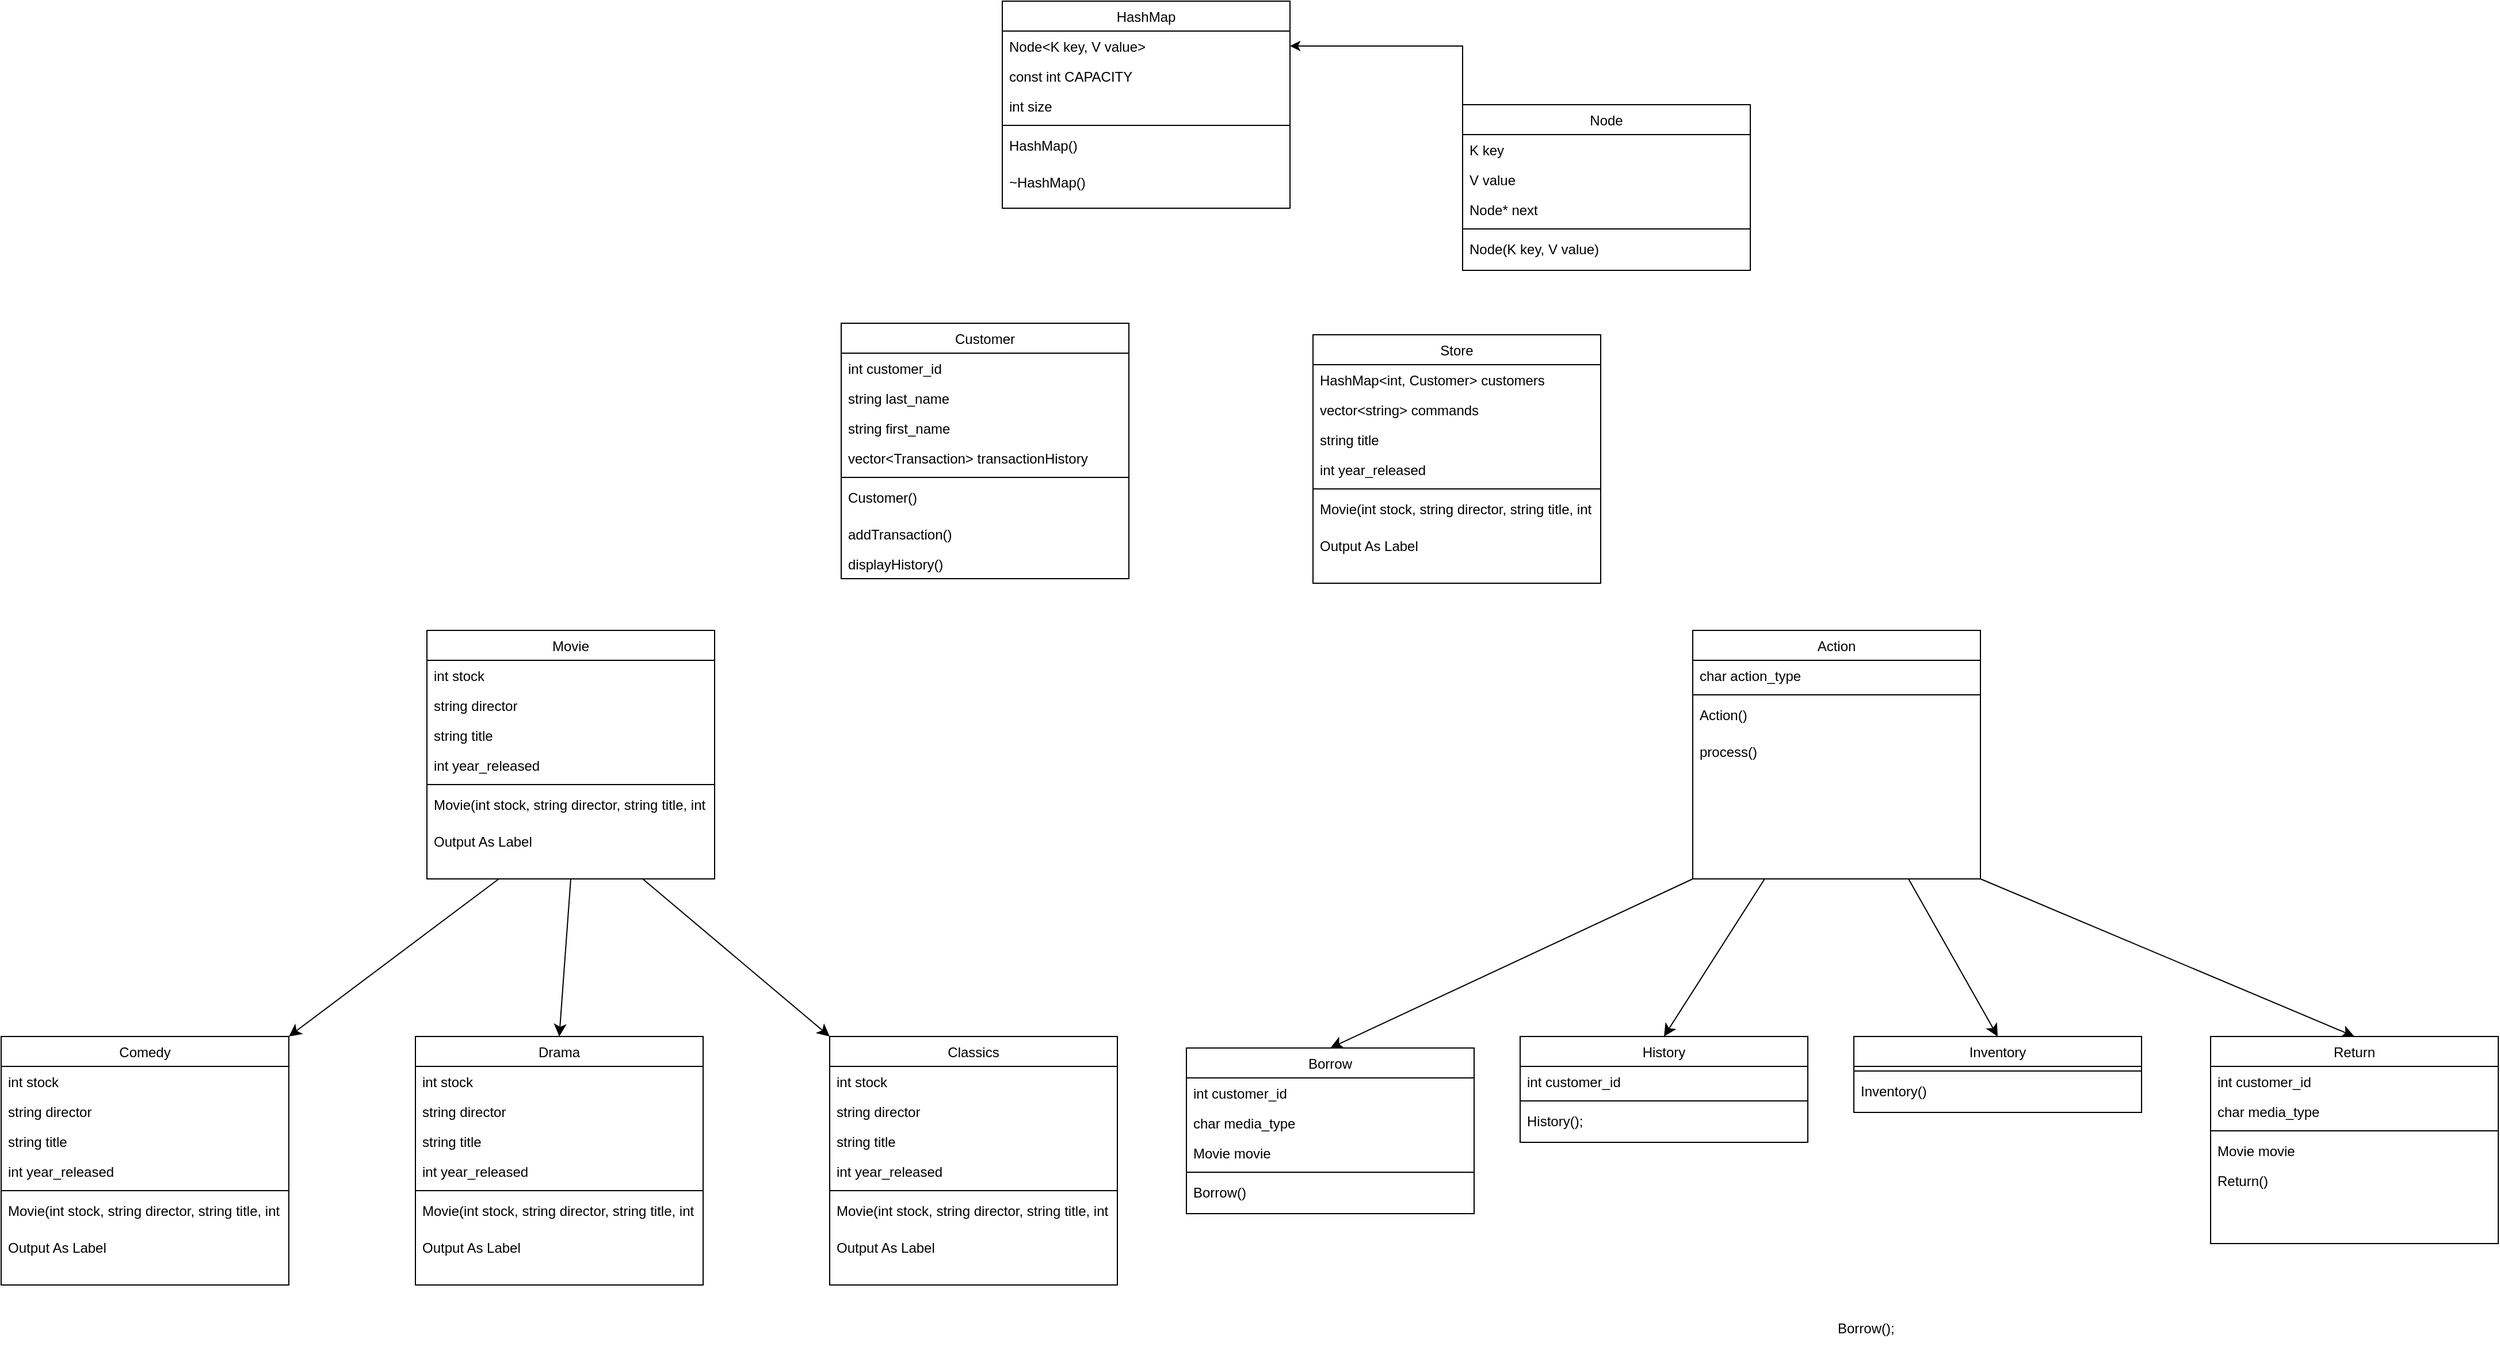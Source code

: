 <mxfile version="26.0.16">
  <diagram id="C5RBs43oDa-KdzZeNtuy" name="Page-1">
    <mxGraphModel dx="2563" dy="2318" grid="1" gridSize="10" guides="1" tooltips="1" connect="1" arrows="1" fold="1" page="1" pageScale="1" pageWidth="827" pageHeight="1169" math="0" shadow="0">
      <root>
        <mxCell id="WIyWlLk6GJQsqaUBKTNV-0" />
        <mxCell id="WIyWlLk6GJQsqaUBKTNV-1" parent="WIyWlLk6GJQsqaUBKTNV-0" />
        <mxCell id="ph5dIiC6Vtvafx36c-TX-44" style="edgeStyle=none;curved=1;rounded=0;orthogonalLoop=1;jettySize=auto;html=1;exitX=0;exitY=1;exitDx=0;exitDy=0;entryX=0.5;entryY=0;entryDx=0;entryDy=0;fontSize=12;startSize=8;endSize=8;" parent="WIyWlLk6GJQsqaUBKTNV-1" source="zkfFHV4jXpPFQw0GAbJ--17" target="ph5dIiC6Vtvafx36c-TX-33" edge="1">
          <mxGeometry relative="1" as="geometry" />
        </mxCell>
        <mxCell id="ph5dIiC6Vtvafx36c-TX-45" style="edgeStyle=none;curved=1;rounded=0;orthogonalLoop=1;jettySize=auto;html=1;exitX=0.25;exitY=1;exitDx=0;exitDy=0;entryX=0.5;entryY=0;entryDx=0;entryDy=0;fontSize=12;startSize=8;endSize=8;" parent="WIyWlLk6GJQsqaUBKTNV-1" source="zkfFHV4jXpPFQw0GAbJ--17" target="ph5dIiC6Vtvafx36c-TX-8" edge="1">
          <mxGeometry relative="1" as="geometry" />
        </mxCell>
        <mxCell id="ph5dIiC6Vtvafx36c-TX-46" style="edgeStyle=none;curved=1;rounded=0;orthogonalLoop=1;jettySize=auto;html=1;exitX=0.75;exitY=1;exitDx=0;exitDy=0;entryX=0.5;entryY=0;entryDx=0;entryDy=0;fontSize=12;startSize=8;endSize=8;" parent="WIyWlLk6GJQsqaUBKTNV-1" source="zkfFHV4jXpPFQw0GAbJ--17" target="ph5dIiC6Vtvafx36c-TX-16" edge="1">
          <mxGeometry relative="1" as="geometry" />
        </mxCell>
        <mxCell id="ph5dIiC6Vtvafx36c-TX-47" style="edgeStyle=none;curved=1;rounded=0;orthogonalLoop=1;jettySize=auto;html=1;exitX=1;exitY=1;exitDx=0;exitDy=0;entryX=0.5;entryY=0;entryDx=0;entryDy=0;fontSize=12;startSize=8;endSize=8;" parent="WIyWlLk6GJQsqaUBKTNV-1" source="zkfFHV4jXpPFQw0GAbJ--17" target="ph5dIiC6Vtvafx36c-TX-24" edge="1">
          <mxGeometry relative="1" as="geometry" />
        </mxCell>
        <mxCell id="zkfFHV4jXpPFQw0GAbJ--17" value="Action" style="swimlane;fontStyle=0;align=center;verticalAlign=top;childLayout=stackLayout;horizontal=1;startSize=26;horizontalStack=0;resizeParent=1;resizeLast=0;collapsible=1;marginBottom=0;rounded=0;shadow=0;strokeWidth=1;" parent="WIyWlLk6GJQsqaUBKTNV-1" vertex="1">
          <mxGeometry x="1500" y="487" width="250" height="216" as="geometry">
            <mxRectangle x="550" y="140" width="160" height="26" as="alternateBounds" />
          </mxGeometry>
        </mxCell>
        <mxCell id="zkfFHV4jXpPFQw0GAbJ--18" value="char action_type" style="text;align=left;verticalAlign=top;spacingLeft=4;spacingRight=4;overflow=hidden;rotatable=0;points=[[0,0.5],[1,0.5]];portConstraint=eastwest;" parent="zkfFHV4jXpPFQw0GAbJ--17" vertex="1">
          <mxGeometry y="26" width="250" height="26" as="geometry" />
        </mxCell>
        <mxCell id="zkfFHV4jXpPFQw0GAbJ--23" value="" style="line;html=1;strokeWidth=1;align=left;verticalAlign=middle;spacingTop=-1;spacingLeft=3;spacingRight=3;rotatable=0;labelPosition=right;points=[];portConstraint=eastwest;" parent="zkfFHV4jXpPFQw0GAbJ--17" vertex="1">
          <mxGeometry y="52" width="250" height="8" as="geometry" />
        </mxCell>
        <mxCell id="zkfFHV4jXpPFQw0GAbJ--24" value="Action()" style="text;align=left;verticalAlign=top;spacingLeft=4;spacingRight=4;overflow=hidden;rotatable=0;points=[[0,0.5],[1,0.5]];portConstraint=eastwest;" parent="zkfFHV4jXpPFQw0GAbJ--17" vertex="1">
          <mxGeometry y="60" width="250" height="32" as="geometry" />
        </mxCell>
        <mxCell id="zkfFHV4jXpPFQw0GAbJ--25" value="process()" style="text;align=left;verticalAlign=top;spacingLeft=4;spacingRight=4;overflow=hidden;rotatable=0;points=[[0,0.5],[1,0.5]];portConstraint=eastwest;" parent="zkfFHV4jXpPFQw0GAbJ--17" vertex="1">
          <mxGeometry y="92" width="250" height="26" as="geometry" />
        </mxCell>
        <mxCell id="roGSfWZPy45dmpPLqd18-1" value="Comedy" style="swimlane;fontStyle=0;align=center;verticalAlign=top;childLayout=stackLayout;horizontal=1;startSize=26;horizontalStack=0;resizeParent=1;resizeLast=0;collapsible=1;marginBottom=0;rounded=0;shadow=0;strokeWidth=1;" parent="WIyWlLk6GJQsqaUBKTNV-1" vertex="1">
          <mxGeometry x="30" y="840" width="250" height="216" as="geometry">
            <mxRectangle x="550" y="140" width="160" height="26" as="alternateBounds" />
          </mxGeometry>
        </mxCell>
        <mxCell id="roGSfWZPy45dmpPLqd18-2" value="int stock" style="text;align=left;verticalAlign=top;spacingLeft=4;spacingRight=4;overflow=hidden;rotatable=0;points=[[0,0.5],[1,0.5]];portConstraint=eastwest;" parent="roGSfWZPy45dmpPLqd18-1" vertex="1">
          <mxGeometry y="26" width="250" height="26" as="geometry" />
        </mxCell>
        <mxCell id="roGSfWZPy45dmpPLqd18-3" value="string director" style="text;align=left;verticalAlign=top;spacingLeft=4;spacingRight=4;overflow=hidden;rotatable=0;points=[[0,0.5],[1,0.5]];portConstraint=eastwest;rounded=0;shadow=0;html=0;" parent="roGSfWZPy45dmpPLqd18-1" vertex="1">
          <mxGeometry y="52" width="250" height="26" as="geometry" />
        </mxCell>
        <mxCell id="roGSfWZPy45dmpPLqd18-4" value="string title" style="text;align=left;verticalAlign=top;spacingLeft=4;spacingRight=4;overflow=hidden;rotatable=0;points=[[0,0.5],[1,0.5]];portConstraint=eastwest;rounded=0;shadow=0;html=0;" parent="roGSfWZPy45dmpPLqd18-1" vertex="1">
          <mxGeometry y="78" width="250" height="26" as="geometry" />
        </mxCell>
        <mxCell id="roGSfWZPy45dmpPLqd18-5" value="int year_released" style="text;align=left;verticalAlign=top;spacingLeft=4;spacingRight=4;overflow=hidden;rotatable=0;points=[[0,0.5],[1,0.5]];portConstraint=eastwest;rounded=0;shadow=0;html=0;" parent="roGSfWZPy45dmpPLqd18-1" vertex="1">
          <mxGeometry y="104" width="250" height="26" as="geometry" />
        </mxCell>
        <mxCell id="roGSfWZPy45dmpPLqd18-6" value="" style="line;html=1;strokeWidth=1;align=left;verticalAlign=middle;spacingTop=-1;spacingLeft=3;spacingRight=3;rotatable=0;labelPosition=right;points=[];portConstraint=eastwest;" parent="roGSfWZPy45dmpPLqd18-1" vertex="1">
          <mxGeometry y="130" width="250" height="8" as="geometry" />
        </mxCell>
        <mxCell id="roGSfWZPy45dmpPLqd18-7" value="Movie(int stock, string director, string title, int yearReleased)" style="text;align=left;verticalAlign=top;spacingLeft=4;spacingRight=4;overflow=hidden;rotatable=0;points=[[0,0.5],[1,0.5]];portConstraint=eastwest;" parent="roGSfWZPy45dmpPLqd18-1" vertex="1">
          <mxGeometry y="138" width="250" height="32" as="geometry" />
        </mxCell>
        <mxCell id="roGSfWZPy45dmpPLqd18-8" value="Output As Label" style="text;align=left;verticalAlign=top;spacingLeft=4;spacingRight=4;overflow=hidden;rotatable=0;points=[[0,0.5],[1,0.5]];portConstraint=eastwest;" parent="roGSfWZPy45dmpPLqd18-1" vertex="1">
          <mxGeometry y="170" width="250" height="26" as="geometry" />
        </mxCell>
        <mxCell id="roGSfWZPy45dmpPLqd18-9" value="Drama" style="swimlane;fontStyle=0;align=center;verticalAlign=top;childLayout=stackLayout;horizontal=1;startSize=26;horizontalStack=0;resizeParent=1;resizeLast=0;collapsible=1;marginBottom=0;rounded=0;shadow=0;strokeWidth=1;" parent="WIyWlLk6GJQsqaUBKTNV-1" vertex="1">
          <mxGeometry x="390" y="840" width="250" height="216" as="geometry">
            <mxRectangle x="550" y="140" width="160" height="26" as="alternateBounds" />
          </mxGeometry>
        </mxCell>
        <mxCell id="roGSfWZPy45dmpPLqd18-10" value="int stock" style="text;align=left;verticalAlign=top;spacingLeft=4;spacingRight=4;overflow=hidden;rotatable=0;points=[[0,0.5],[1,0.5]];portConstraint=eastwest;" parent="roGSfWZPy45dmpPLqd18-9" vertex="1">
          <mxGeometry y="26" width="250" height="26" as="geometry" />
        </mxCell>
        <mxCell id="roGSfWZPy45dmpPLqd18-11" value="string director" style="text;align=left;verticalAlign=top;spacingLeft=4;spacingRight=4;overflow=hidden;rotatable=0;points=[[0,0.5],[1,0.5]];portConstraint=eastwest;rounded=0;shadow=0;html=0;" parent="roGSfWZPy45dmpPLqd18-9" vertex="1">
          <mxGeometry y="52" width="250" height="26" as="geometry" />
        </mxCell>
        <mxCell id="roGSfWZPy45dmpPLqd18-12" value="string title" style="text;align=left;verticalAlign=top;spacingLeft=4;spacingRight=4;overflow=hidden;rotatable=0;points=[[0,0.5],[1,0.5]];portConstraint=eastwest;rounded=0;shadow=0;html=0;" parent="roGSfWZPy45dmpPLqd18-9" vertex="1">
          <mxGeometry y="78" width="250" height="26" as="geometry" />
        </mxCell>
        <mxCell id="roGSfWZPy45dmpPLqd18-13" value="int year_released" style="text;align=left;verticalAlign=top;spacingLeft=4;spacingRight=4;overflow=hidden;rotatable=0;points=[[0,0.5],[1,0.5]];portConstraint=eastwest;rounded=0;shadow=0;html=0;" parent="roGSfWZPy45dmpPLqd18-9" vertex="1">
          <mxGeometry y="104" width="250" height="26" as="geometry" />
        </mxCell>
        <mxCell id="roGSfWZPy45dmpPLqd18-14" value="" style="line;html=1;strokeWidth=1;align=left;verticalAlign=middle;spacingTop=-1;spacingLeft=3;spacingRight=3;rotatable=0;labelPosition=right;points=[];portConstraint=eastwest;" parent="roGSfWZPy45dmpPLqd18-9" vertex="1">
          <mxGeometry y="130" width="250" height="8" as="geometry" />
        </mxCell>
        <mxCell id="roGSfWZPy45dmpPLqd18-15" value="Movie(int stock, string director, string title, int yearReleased)" style="text;align=left;verticalAlign=top;spacingLeft=4;spacingRight=4;overflow=hidden;rotatable=0;points=[[0,0.5],[1,0.5]];portConstraint=eastwest;" parent="roGSfWZPy45dmpPLqd18-9" vertex="1">
          <mxGeometry y="138" width="250" height="32" as="geometry" />
        </mxCell>
        <mxCell id="roGSfWZPy45dmpPLqd18-16" value="Output As Label" style="text;align=left;verticalAlign=top;spacingLeft=4;spacingRight=4;overflow=hidden;rotatable=0;points=[[0,0.5],[1,0.5]];portConstraint=eastwest;" parent="roGSfWZPy45dmpPLqd18-9" vertex="1">
          <mxGeometry y="170" width="250" height="26" as="geometry" />
        </mxCell>
        <mxCell id="roGSfWZPy45dmpPLqd18-17" value="Classics" style="swimlane;fontStyle=0;align=center;verticalAlign=top;childLayout=stackLayout;horizontal=1;startSize=26;horizontalStack=0;resizeParent=1;resizeLast=0;collapsible=1;marginBottom=0;rounded=0;shadow=0;strokeWidth=1;" parent="WIyWlLk6GJQsqaUBKTNV-1" vertex="1">
          <mxGeometry x="750" y="840" width="250" height="216" as="geometry">
            <mxRectangle x="550" y="140" width="160" height="26" as="alternateBounds" />
          </mxGeometry>
        </mxCell>
        <mxCell id="roGSfWZPy45dmpPLqd18-18" value="int stock" style="text;align=left;verticalAlign=top;spacingLeft=4;spacingRight=4;overflow=hidden;rotatable=0;points=[[0,0.5],[1,0.5]];portConstraint=eastwest;" parent="roGSfWZPy45dmpPLqd18-17" vertex="1">
          <mxGeometry y="26" width="250" height="26" as="geometry" />
        </mxCell>
        <mxCell id="roGSfWZPy45dmpPLqd18-19" value="string director" style="text;align=left;verticalAlign=top;spacingLeft=4;spacingRight=4;overflow=hidden;rotatable=0;points=[[0,0.5],[1,0.5]];portConstraint=eastwest;rounded=0;shadow=0;html=0;" parent="roGSfWZPy45dmpPLqd18-17" vertex="1">
          <mxGeometry y="52" width="250" height="26" as="geometry" />
        </mxCell>
        <mxCell id="roGSfWZPy45dmpPLqd18-20" value="string title" style="text;align=left;verticalAlign=top;spacingLeft=4;spacingRight=4;overflow=hidden;rotatable=0;points=[[0,0.5],[1,0.5]];portConstraint=eastwest;rounded=0;shadow=0;html=0;" parent="roGSfWZPy45dmpPLqd18-17" vertex="1">
          <mxGeometry y="78" width="250" height="26" as="geometry" />
        </mxCell>
        <mxCell id="roGSfWZPy45dmpPLqd18-21" value="int year_released" style="text;align=left;verticalAlign=top;spacingLeft=4;spacingRight=4;overflow=hidden;rotatable=0;points=[[0,0.5],[1,0.5]];portConstraint=eastwest;rounded=0;shadow=0;html=0;" parent="roGSfWZPy45dmpPLqd18-17" vertex="1">
          <mxGeometry y="104" width="250" height="26" as="geometry" />
        </mxCell>
        <mxCell id="roGSfWZPy45dmpPLqd18-22" value="" style="line;html=1;strokeWidth=1;align=left;verticalAlign=middle;spacingTop=-1;spacingLeft=3;spacingRight=3;rotatable=0;labelPosition=right;points=[];portConstraint=eastwest;" parent="roGSfWZPy45dmpPLqd18-17" vertex="1">
          <mxGeometry y="130" width="250" height="8" as="geometry" />
        </mxCell>
        <mxCell id="roGSfWZPy45dmpPLqd18-23" value="Movie(int stock, string director, string title, int yearReleased)" style="text;align=left;verticalAlign=top;spacingLeft=4;spacingRight=4;overflow=hidden;rotatable=0;points=[[0,0.5],[1,0.5]];portConstraint=eastwest;" parent="roGSfWZPy45dmpPLqd18-17" vertex="1">
          <mxGeometry y="138" width="250" height="32" as="geometry" />
        </mxCell>
        <mxCell id="roGSfWZPy45dmpPLqd18-24" value="Output As Label" style="text;align=left;verticalAlign=top;spacingLeft=4;spacingRight=4;overflow=hidden;rotatable=0;points=[[0,0.5],[1,0.5]];portConstraint=eastwest;" parent="roGSfWZPy45dmpPLqd18-17" vertex="1">
          <mxGeometry y="170" width="250" height="26" as="geometry" />
        </mxCell>
        <mxCell id="ph5dIiC6Vtvafx36c-TX-0" value="Movie" style="swimlane;fontStyle=0;align=center;verticalAlign=top;childLayout=stackLayout;horizontal=1;startSize=26;horizontalStack=0;resizeParent=1;resizeLast=0;collapsible=1;marginBottom=0;rounded=0;shadow=0;strokeWidth=1;" parent="WIyWlLk6GJQsqaUBKTNV-1" vertex="1">
          <mxGeometry x="400" y="487" width="250" height="216" as="geometry">
            <mxRectangle x="550" y="140" width="160" height="26" as="alternateBounds" />
          </mxGeometry>
        </mxCell>
        <mxCell id="ph5dIiC6Vtvafx36c-TX-1" value="int stock" style="text;align=left;verticalAlign=top;spacingLeft=4;spacingRight=4;overflow=hidden;rotatable=0;points=[[0,0.5],[1,0.5]];portConstraint=eastwest;" parent="ph5dIiC6Vtvafx36c-TX-0" vertex="1">
          <mxGeometry y="26" width="250" height="26" as="geometry" />
        </mxCell>
        <mxCell id="ph5dIiC6Vtvafx36c-TX-2" value="string director" style="text;align=left;verticalAlign=top;spacingLeft=4;spacingRight=4;overflow=hidden;rotatable=0;points=[[0,0.5],[1,0.5]];portConstraint=eastwest;rounded=0;shadow=0;html=0;" parent="ph5dIiC6Vtvafx36c-TX-0" vertex="1">
          <mxGeometry y="52" width="250" height="26" as="geometry" />
        </mxCell>
        <mxCell id="ph5dIiC6Vtvafx36c-TX-3" value="string title" style="text;align=left;verticalAlign=top;spacingLeft=4;spacingRight=4;overflow=hidden;rotatable=0;points=[[0,0.5],[1,0.5]];portConstraint=eastwest;rounded=0;shadow=0;html=0;" parent="ph5dIiC6Vtvafx36c-TX-0" vertex="1">
          <mxGeometry y="78" width="250" height="26" as="geometry" />
        </mxCell>
        <mxCell id="ph5dIiC6Vtvafx36c-TX-4" value="int year_released" style="text;align=left;verticalAlign=top;spacingLeft=4;spacingRight=4;overflow=hidden;rotatable=0;points=[[0,0.5],[1,0.5]];portConstraint=eastwest;rounded=0;shadow=0;html=0;" parent="ph5dIiC6Vtvafx36c-TX-0" vertex="1">
          <mxGeometry y="104" width="250" height="26" as="geometry" />
        </mxCell>
        <mxCell id="ph5dIiC6Vtvafx36c-TX-5" value="" style="line;html=1;strokeWidth=1;align=left;verticalAlign=middle;spacingTop=-1;spacingLeft=3;spacingRight=3;rotatable=0;labelPosition=right;points=[];portConstraint=eastwest;" parent="ph5dIiC6Vtvafx36c-TX-0" vertex="1">
          <mxGeometry y="130" width="250" height="8" as="geometry" />
        </mxCell>
        <mxCell id="ph5dIiC6Vtvafx36c-TX-6" value="Movie(int stock, string director, string title, int yearReleased)" style="text;align=left;verticalAlign=top;spacingLeft=4;spacingRight=4;overflow=hidden;rotatable=0;points=[[0,0.5],[1,0.5]];portConstraint=eastwest;" parent="ph5dIiC6Vtvafx36c-TX-0" vertex="1">
          <mxGeometry y="138" width="250" height="32" as="geometry" />
        </mxCell>
        <mxCell id="ph5dIiC6Vtvafx36c-TX-7" value="Output As Label" style="text;align=left;verticalAlign=top;spacingLeft=4;spacingRight=4;overflow=hidden;rotatable=0;points=[[0,0.5],[1,0.5]];portConstraint=eastwest;" parent="ph5dIiC6Vtvafx36c-TX-0" vertex="1">
          <mxGeometry y="170" width="250" height="26" as="geometry" />
        </mxCell>
        <mxCell id="ph5dIiC6Vtvafx36c-TX-8" value="History" style="swimlane;fontStyle=0;align=center;verticalAlign=top;childLayout=stackLayout;horizontal=1;startSize=26;horizontalStack=0;resizeParent=1;resizeLast=0;collapsible=1;marginBottom=0;rounded=0;shadow=0;strokeWidth=1;" parent="WIyWlLk6GJQsqaUBKTNV-1" vertex="1">
          <mxGeometry x="1350" y="840" width="250" height="92" as="geometry">
            <mxRectangle x="550" y="140" width="160" height="26" as="alternateBounds" />
          </mxGeometry>
        </mxCell>
        <mxCell id="ph5dIiC6Vtvafx36c-TX-9" value="int customer_id" style="text;align=left;verticalAlign=top;spacingLeft=4;spacingRight=4;overflow=hidden;rotatable=0;points=[[0,0.5],[1,0.5]];portConstraint=eastwest;" parent="ph5dIiC6Vtvafx36c-TX-8" vertex="1">
          <mxGeometry y="26" width="250" height="26" as="geometry" />
        </mxCell>
        <mxCell id="ph5dIiC6Vtvafx36c-TX-13" value="" style="line;html=1;strokeWidth=1;align=left;verticalAlign=middle;spacingTop=-1;spacingLeft=3;spacingRight=3;rotatable=0;labelPosition=right;points=[];portConstraint=eastwest;" parent="ph5dIiC6Vtvafx36c-TX-8" vertex="1">
          <mxGeometry y="52" width="250" height="8" as="geometry" />
        </mxCell>
        <mxCell id="ph5dIiC6Vtvafx36c-TX-39" value="History();" style="text;align=left;verticalAlign=top;spacingLeft=4;spacingRight=4;overflow=hidden;rotatable=0;points=[[0,0.5],[1,0.5]];portConstraint=eastwest;" parent="ph5dIiC6Vtvafx36c-TX-8" vertex="1">
          <mxGeometry y="60" width="250" height="32" as="geometry" />
        </mxCell>
        <mxCell id="ph5dIiC6Vtvafx36c-TX-16" value="Inventory" style="swimlane;fontStyle=0;align=center;verticalAlign=top;childLayout=stackLayout;horizontal=1;startSize=26;horizontalStack=0;resizeParent=1;resizeLast=0;collapsible=1;marginBottom=0;rounded=0;shadow=0;strokeWidth=1;" parent="WIyWlLk6GJQsqaUBKTNV-1" vertex="1">
          <mxGeometry x="1640" y="840" width="250" height="66" as="geometry">
            <mxRectangle x="550" y="140" width="160" height="26" as="alternateBounds" />
          </mxGeometry>
        </mxCell>
        <mxCell id="ph5dIiC6Vtvafx36c-TX-21" value="" style="line;html=1;strokeWidth=1;align=left;verticalAlign=middle;spacingTop=-1;spacingLeft=3;spacingRight=3;rotatable=0;labelPosition=right;points=[];portConstraint=eastwest;" parent="ph5dIiC6Vtvafx36c-TX-16" vertex="1">
          <mxGeometry y="26" width="250" height="8" as="geometry" />
        </mxCell>
        <mxCell id="ph5dIiC6Vtvafx36c-TX-22" value="Inventory()" style="text;align=left;verticalAlign=top;spacingLeft=4;spacingRight=4;overflow=hidden;rotatable=0;points=[[0,0.5],[1,0.5]];portConstraint=eastwest;" parent="ph5dIiC6Vtvafx36c-TX-16" vertex="1">
          <mxGeometry y="34" width="250" height="32" as="geometry" />
        </mxCell>
        <mxCell id="ph5dIiC6Vtvafx36c-TX-24" value="Return" style="swimlane;fontStyle=0;align=center;verticalAlign=top;childLayout=stackLayout;horizontal=1;startSize=26;horizontalStack=0;resizeParent=1;resizeLast=0;collapsible=1;marginBottom=0;rounded=0;shadow=0;strokeWidth=1;" parent="WIyWlLk6GJQsqaUBKTNV-1" vertex="1">
          <mxGeometry x="1950" y="840" width="250" height="180" as="geometry">
            <mxRectangle x="550" y="140" width="160" height="26" as="alternateBounds" />
          </mxGeometry>
        </mxCell>
        <mxCell id="MofD5g8mNNV5g_bmrxOH-35" value="int customer_id" style="text;align=left;verticalAlign=top;spacingLeft=4;spacingRight=4;overflow=hidden;rotatable=0;points=[[0,0.5],[1,0.5]];portConstraint=eastwest;" vertex="1" parent="ph5dIiC6Vtvafx36c-TX-24">
          <mxGeometry y="26" width="250" height="26" as="geometry" />
        </mxCell>
        <mxCell id="MofD5g8mNNV5g_bmrxOH-36" value="char media_type" style="text;align=left;verticalAlign=top;spacingLeft=4;spacingRight=4;overflow=hidden;rotatable=0;points=[[0,0.5],[1,0.5]];portConstraint=eastwest;rounded=0;shadow=0;html=0;" vertex="1" parent="ph5dIiC6Vtvafx36c-TX-24">
          <mxGeometry y="52" width="250" height="26" as="geometry" />
        </mxCell>
        <mxCell id="ph5dIiC6Vtvafx36c-TX-29" value="" style="line;html=1;strokeWidth=1;align=left;verticalAlign=middle;spacingTop=-1;spacingLeft=3;spacingRight=3;rotatable=0;labelPosition=right;points=[];portConstraint=eastwest;" parent="ph5dIiC6Vtvafx36c-TX-24" vertex="1">
          <mxGeometry y="78" width="250" height="8" as="geometry" />
        </mxCell>
        <mxCell id="MofD5g8mNNV5g_bmrxOH-37" value="Movie movie" style="text;align=left;verticalAlign=top;spacingLeft=4;spacingRight=4;overflow=hidden;rotatable=0;points=[[0,0.5],[1,0.5]];portConstraint=eastwest;rounded=0;shadow=0;html=0;" vertex="1" parent="ph5dIiC6Vtvafx36c-TX-24">
          <mxGeometry y="86" width="250" height="26" as="geometry" />
        </mxCell>
        <mxCell id="ph5dIiC6Vtvafx36c-TX-30" value="Return()" style="text;align=left;verticalAlign=top;spacingLeft=4;spacingRight=4;overflow=hidden;rotatable=0;points=[[0,0.5],[1,0.5]];portConstraint=eastwest;" parent="ph5dIiC6Vtvafx36c-TX-24" vertex="1">
          <mxGeometry y="112" width="250" height="32" as="geometry" />
        </mxCell>
        <mxCell id="ph5dIiC6Vtvafx36c-TX-33" value="Borrow" style="swimlane;fontStyle=0;align=center;verticalAlign=top;childLayout=stackLayout;horizontal=1;startSize=26;horizontalStack=0;resizeParent=1;resizeLast=0;collapsible=1;marginBottom=0;rounded=0;shadow=0;strokeWidth=1;" parent="WIyWlLk6GJQsqaUBKTNV-1" vertex="1">
          <mxGeometry x="1060" y="850" width="250" height="144" as="geometry">
            <mxRectangle x="550" y="140" width="160" height="26" as="alternateBounds" />
          </mxGeometry>
        </mxCell>
        <mxCell id="ph5dIiC6Vtvafx36c-TX-34" value="int customer_id" style="text;align=left;verticalAlign=top;spacingLeft=4;spacingRight=4;overflow=hidden;rotatable=0;points=[[0,0.5],[1,0.5]];portConstraint=eastwest;" parent="ph5dIiC6Vtvafx36c-TX-33" vertex="1">
          <mxGeometry y="26" width="250" height="26" as="geometry" />
        </mxCell>
        <mxCell id="ph5dIiC6Vtvafx36c-TX-35" value="char media_type" style="text;align=left;verticalAlign=top;spacingLeft=4;spacingRight=4;overflow=hidden;rotatable=0;points=[[0,0.5],[1,0.5]];portConstraint=eastwest;rounded=0;shadow=0;html=0;" parent="ph5dIiC6Vtvafx36c-TX-33" vertex="1">
          <mxGeometry y="52" width="250" height="26" as="geometry" />
        </mxCell>
        <mxCell id="ph5dIiC6Vtvafx36c-TX-36" value="Movie movie" style="text;align=left;verticalAlign=top;spacingLeft=4;spacingRight=4;overflow=hidden;rotatable=0;points=[[0,0.5],[1,0.5]];portConstraint=eastwest;rounded=0;shadow=0;html=0;" parent="ph5dIiC6Vtvafx36c-TX-33" vertex="1">
          <mxGeometry y="78" width="250" height="26" as="geometry" />
        </mxCell>
        <mxCell id="ph5dIiC6Vtvafx36c-TX-38" value="" style="line;html=1;strokeWidth=1;align=left;verticalAlign=middle;spacingTop=-1;spacingLeft=3;spacingRight=3;rotatable=0;labelPosition=right;points=[];portConstraint=eastwest;" parent="ph5dIiC6Vtvafx36c-TX-33" vertex="1">
          <mxGeometry y="104" width="250" height="8" as="geometry" />
        </mxCell>
        <mxCell id="MofD5g8mNNV5g_bmrxOH-34" value="Borrow()" style="text;align=left;verticalAlign=top;spacingLeft=4;spacingRight=4;overflow=hidden;rotatable=0;points=[[0,0.5],[1,0.5]];portConstraint=eastwest;" vertex="1" parent="ph5dIiC6Vtvafx36c-TX-33">
          <mxGeometry y="112" width="250" height="32" as="geometry" />
        </mxCell>
        <mxCell id="ph5dIiC6Vtvafx36c-TX-41" value="" style="endArrow=classic;html=1;rounded=0;fontSize=12;startSize=8;endSize=8;curved=1;exitX=0.25;exitY=1;exitDx=0;exitDy=0;entryX=1;entryY=0;entryDx=0;entryDy=0;" parent="WIyWlLk6GJQsqaUBKTNV-1" source="ph5dIiC6Vtvafx36c-TX-0" target="roGSfWZPy45dmpPLqd18-1" edge="1">
          <mxGeometry width="50" height="50" relative="1" as="geometry">
            <mxPoint x="410" y="780" as="sourcePoint" />
            <mxPoint x="330" y="740" as="targetPoint" />
          </mxGeometry>
        </mxCell>
        <mxCell id="ph5dIiC6Vtvafx36c-TX-42" value="" style="endArrow=classic;html=1;rounded=0;fontSize=12;startSize=8;endSize=8;curved=1;exitX=0.5;exitY=1;exitDx=0;exitDy=0;entryX=0.5;entryY=0;entryDx=0;entryDy=0;" parent="WIyWlLk6GJQsqaUBKTNV-1" source="ph5dIiC6Vtvafx36c-TX-0" target="roGSfWZPy45dmpPLqd18-9" edge="1">
          <mxGeometry width="50" height="50" relative="1" as="geometry">
            <mxPoint x="510" y="800" as="sourcePoint" />
            <mxPoint x="560" y="750" as="targetPoint" />
          </mxGeometry>
        </mxCell>
        <mxCell id="ph5dIiC6Vtvafx36c-TX-43" value="" style="endArrow=classic;html=1;rounded=0;fontSize=12;startSize=8;endSize=8;curved=1;exitX=0.75;exitY=1;exitDx=0;exitDy=0;entryX=0;entryY=0;entryDx=0;entryDy=0;" parent="WIyWlLk6GJQsqaUBKTNV-1" source="ph5dIiC6Vtvafx36c-TX-0" target="roGSfWZPy45dmpPLqd18-17" edge="1">
          <mxGeometry width="50" height="50" relative="1" as="geometry">
            <mxPoint x="760" y="800" as="sourcePoint" />
            <mxPoint x="810" y="750" as="targetPoint" />
          </mxGeometry>
        </mxCell>
        <mxCell id="MofD5g8mNNV5g_bmrxOH-0" value="Customer" style="swimlane;fontStyle=0;align=center;verticalAlign=top;childLayout=stackLayout;horizontal=1;startSize=26;horizontalStack=0;resizeParent=1;resizeLast=0;collapsible=1;marginBottom=0;rounded=0;shadow=0;strokeWidth=1;" vertex="1" parent="WIyWlLk6GJQsqaUBKTNV-1">
          <mxGeometry x="760" y="220" width="250" height="222" as="geometry">
            <mxRectangle x="550" y="140" width="160" height="26" as="alternateBounds" />
          </mxGeometry>
        </mxCell>
        <mxCell id="MofD5g8mNNV5g_bmrxOH-1" value="int customer_id" style="text;align=left;verticalAlign=top;spacingLeft=4;spacingRight=4;overflow=hidden;rotatable=0;points=[[0,0.5],[1,0.5]];portConstraint=eastwest;" vertex="1" parent="MofD5g8mNNV5g_bmrxOH-0">
          <mxGeometry y="26" width="250" height="26" as="geometry" />
        </mxCell>
        <mxCell id="MofD5g8mNNV5g_bmrxOH-2" value="string last_name" style="text;align=left;verticalAlign=top;spacingLeft=4;spacingRight=4;overflow=hidden;rotatable=0;points=[[0,0.5],[1,0.5]];portConstraint=eastwest;rounded=0;shadow=0;html=0;" vertex="1" parent="MofD5g8mNNV5g_bmrxOH-0">
          <mxGeometry y="52" width="250" height="26" as="geometry" />
        </mxCell>
        <mxCell id="MofD5g8mNNV5g_bmrxOH-3" value="string first_name" style="text;align=left;verticalAlign=top;spacingLeft=4;spacingRight=4;overflow=hidden;rotatable=0;points=[[0,0.5],[1,0.5]];portConstraint=eastwest;rounded=0;shadow=0;html=0;" vertex="1" parent="MofD5g8mNNV5g_bmrxOH-0">
          <mxGeometry y="78" width="250" height="26" as="geometry" />
        </mxCell>
        <mxCell id="MofD5g8mNNV5g_bmrxOH-4" value="vector&lt;Transaction&gt; transactionHistory" style="text;align=left;verticalAlign=top;spacingLeft=4;spacingRight=4;overflow=hidden;rotatable=0;points=[[0,0.5],[1,0.5]];portConstraint=eastwest;rounded=0;shadow=0;html=0;" vertex="1" parent="MofD5g8mNNV5g_bmrxOH-0">
          <mxGeometry y="104" width="250" height="26" as="geometry" />
        </mxCell>
        <mxCell id="MofD5g8mNNV5g_bmrxOH-5" value="" style="line;html=1;strokeWidth=1;align=left;verticalAlign=middle;spacingTop=-1;spacingLeft=3;spacingRight=3;rotatable=0;labelPosition=right;points=[];portConstraint=eastwest;" vertex="1" parent="MofD5g8mNNV5g_bmrxOH-0">
          <mxGeometry y="130" width="250" height="8" as="geometry" />
        </mxCell>
        <mxCell id="MofD5g8mNNV5g_bmrxOH-6" value="Customer()" style="text;align=left;verticalAlign=top;spacingLeft=4;spacingRight=4;overflow=hidden;rotatable=0;points=[[0,0.5],[1,0.5]];portConstraint=eastwest;" vertex="1" parent="MofD5g8mNNV5g_bmrxOH-0">
          <mxGeometry y="138" width="250" height="32" as="geometry" />
        </mxCell>
        <mxCell id="MofD5g8mNNV5g_bmrxOH-7" value="addTransaction()" style="text;align=left;verticalAlign=top;spacingLeft=4;spacingRight=4;overflow=hidden;rotatable=0;points=[[0,0.5],[1,0.5]];portConstraint=eastwest;" vertex="1" parent="MofD5g8mNNV5g_bmrxOH-0">
          <mxGeometry y="170" width="250" height="26" as="geometry" />
        </mxCell>
        <mxCell id="MofD5g8mNNV5g_bmrxOH-48" value="displayHistory()" style="text;align=left;verticalAlign=top;spacingLeft=4;spacingRight=4;overflow=hidden;rotatable=0;points=[[0,0.5],[1,0.5]];portConstraint=eastwest;" vertex="1" parent="MofD5g8mNNV5g_bmrxOH-0">
          <mxGeometry y="196" width="250" height="26" as="geometry" />
        </mxCell>
        <mxCell id="MofD5g8mNNV5g_bmrxOH-8" value="Store" style="swimlane;fontStyle=0;align=center;verticalAlign=top;childLayout=stackLayout;horizontal=1;startSize=26;horizontalStack=0;resizeParent=1;resizeLast=0;collapsible=1;marginBottom=0;rounded=0;shadow=0;strokeWidth=1;" vertex="1" parent="WIyWlLk6GJQsqaUBKTNV-1">
          <mxGeometry x="1170" y="230" width="250" height="216" as="geometry">
            <mxRectangle x="550" y="140" width="160" height="26" as="alternateBounds" />
          </mxGeometry>
        </mxCell>
        <mxCell id="MofD5g8mNNV5g_bmrxOH-9" value="HashMap&lt;int, Customer&gt; customers" style="text;align=left;verticalAlign=top;spacingLeft=4;spacingRight=4;overflow=hidden;rotatable=0;points=[[0,0.5],[1,0.5]];portConstraint=eastwest;" vertex="1" parent="MofD5g8mNNV5g_bmrxOH-8">
          <mxGeometry y="26" width="250" height="26" as="geometry" />
        </mxCell>
        <mxCell id="MofD5g8mNNV5g_bmrxOH-10" value="vector&lt;string&gt; commands" style="text;align=left;verticalAlign=top;spacingLeft=4;spacingRight=4;overflow=hidden;rotatable=0;points=[[0,0.5],[1,0.5]];portConstraint=eastwest;rounded=0;shadow=0;html=0;" vertex="1" parent="MofD5g8mNNV5g_bmrxOH-8">
          <mxGeometry y="52" width="250" height="26" as="geometry" />
        </mxCell>
        <mxCell id="MofD5g8mNNV5g_bmrxOH-11" value="string title" style="text;align=left;verticalAlign=top;spacingLeft=4;spacingRight=4;overflow=hidden;rotatable=0;points=[[0,0.5],[1,0.5]];portConstraint=eastwest;rounded=0;shadow=0;html=0;" vertex="1" parent="MofD5g8mNNV5g_bmrxOH-8">
          <mxGeometry y="78" width="250" height="26" as="geometry" />
        </mxCell>
        <mxCell id="MofD5g8mNNV5g_bmrxOH-12" value="int year_released" style="text;align=left;verticalAlign=top;spacingLeft=4;spacingRight=4;overflow=hidden;rotatable=0;points=[[0,0.5],[1,0.5]];portConstraint=eastwest;rounded=0;shadow=0;html=0;" vertex="1" parent="MofD5g8mNNV5g_bmrxOH-8">
          <mxGeometry y="104" width="250" height="26" as="geometry" />
        </mxCell>
        <mxCell id="MofD5g8mNNV5g_bmrxOH-13" value="" style="line;html=1;strokeWidth=1;align=left;verticalAlign=middle;spacingTop=-1;spacingLeft=3;spacingRight=3;rotatable=0;labelPosition=right;points=[];portConstraint=eastwest;" vertex="1" parent="MofD5g8mNNV5g_bmrxOH-8">
          <mxGeometry y="130" width="250" height="8" as="geometry" />
        </mxCell>
        <mxCell id="MofD5g8mNNV5g_bmrxOH-14" value="Movie(int stock, string director, string title, int yearReleased)" style="text;align=left;verticalAlign=top;spacingLeft=4;spacingRight=4;overflow=hidden;rotatable=0;points=[[0,0.5],[1,0.5]];portConstraint=eastwest;" vertex="1" parent="MofD5g8mNNV5g_bmrxOH-8">
          <mxGeometry y="138" width="250" height="32" as="geometry" />
        </mxCell>
        <mxCell id="MofD5g8mNNV5g_bmrxOH-15" value="Output As Label" style="text;align=left;verticalAlign=top;spacingLeft=4;spacingRight=4;overflow=hidden;rotatable=0;points=[[0,0.5],[1,0.5]];portConstraint=eastwest;" vertex="1" parent="MofD5g8mNNV5g_bmrxOH-8">
          <mxGeometry y="170" width="250" height="26" as="geometry" />
        </mxCell>
        <mxCell id="MofD5g8mNNV5g_bmrxOH-24" value="HashMap" style="swimlane;fontStyle=0;align=center;verticalAlign=top;childLayout=stackLayout;horizontal=1;startSize=26;horizontalStack=0;resizeParent=1;resizeLast=0;collapsible=1;marginBottom=0;rounded=0;shadow=0;strokeWidth=1;" vertex="1" parent="WIyWlLk6GJQsqaUBKTNV-1">
          <mxGeometry x="900" y="-60" width="250" height="180" as="geometry">
            <mxRectangle x="550" y="140" width="160" height="26" as="alternateBounds" />
          </mxGeometry>
        </mxCell>
        <mxCell id="MofD5g8mNNV5g_bmrxOH-25" value="Node&lt;K key, V value&gt;" style="text;align=left;verticalAlign=top;spacingLeft=4;spacingRight=4;overflow=hidden;rotatable=0;points=[[0,0.5],[1,0.5]];portConstraint=eastwest;" vertex="1" parent="MofD5g8mNNV5g_bmrxOH-24">
          <mxGeometry y="26" width="250" height="26" as="geometry" />
        </mxCell>
        <mxCell id="MofD5g8mNNV5g_bmrxOH-26" value="const int CAPACITY" style="text;align=left;verticalAlign=top;spacingLeft=4;spacingRight=4;overflow=hidden;rotatable=0;points=[[0,0.5],[1,0.5]];portConstraint=eastwest;rounded=0;shadow=0;html=0;" vertex="1" parent="MofD5g8mNNV5g_bmrxOH-24">
          <mxGeometry y="52" width="250" height="26" as="geometry" />
        </mxCell>
        <mxCell id="MofD5g8mNNV5g_bmrxOH-27" value="int size" style="text;align=left;verticalAlign=top;spacingLeft=4;spacingRight=4;overflow=hidden;rotatable=0;points=[[0,0.5],[1,0.5]];portConstraint=eastwest;rounded=0;shadow=0;html=0;" vertex="1" parent="MofD5g8mNNV5g_bmrxOH-24">
          <mxGeometry y="78" width="250" height="26" as="geometry" />
        </mxCell>
        <mxCell id="MofD5g8mNNV5g_bmrxOH-29" value="" style="line;html=1;strokeWidth=1;align=left;verticalAlign=middle;spacingTop=-1;spacingLeft=3;spacingRight=3;rotatable=0;labelPosition=right;points=[];portConstraint=eastwest;" vertex="1" parent="MofD5g8mNNV5g_bmrxOH-24">
          <mxGeometry y="104" width="250" height="8" as="geometry" />
        </mxCell>
        <mxCell id="MofD5g8mNNV5g_bmrxOH-30" value="HashMap()" style="text;align=left;verticalAlign=top;spacingLeft=4;spacingRight=4;overflow=hidden;rotatable=0;points=[[0,0.5],[1,0.5]];portConstraint=eastwest;" vertex="1" parent="MofD5g8mNNV5g_bmrxOH-24">
          <mxGeometry y="112" width="250" height="32" as="geometry" />
        </mxCell>
        <mxCell id="MofD5g8mNNV5g_bmrxOH-31" value="~HashMap()" style="text;align=left;verticalAlign=top;spacingLeft=4;spacingRight=4;overflow=hidden;rotatable=0;points=[[0,0.5],[1,0.5]];portConstraint=eastwest;" vertex="1" parent="MofD5g8mNNV5g_bmrxOH-24">
          <mxGeometry y="144" width="250" height="26" as="geometry" />
        </mxCell>
        <mxCell id="MofD5g8mNNV5g_bmrxOH-32" value="Borrow();" style="text;align=left;verticalAlign=top;spacingLeft=4;spacingRight=4;overflow=hidden;rotatable=0;points=[[0,0.5],[1,0.5]];portConstraint=eastwest;" vertex="1" parent="WIyWlLk6GJQsqaUBKTNV-1">
          <mxGeometry x="1620" y="1080" width="250" height="32" as="geometry" />
        </mxCell>
        <mxCell id="MofD5g8mNNV5g_bmrxOH-46" style="edgeStyle=orthogonalEdgeStyle;rounded=0;orthogonalLoop=1;jettySize=auto;html=1;exitX=0;exitY=0;exitDx=0;exitDy=0;" edge="1" parent="WIyWlLk6GJQsqaUBKTNV-1" source="MofD5g8mNNV5g_bmrxOH-38" target="MofD5g8mNNV5g_bmrxOH-25">
          <mxGeometry relative="1" as="geometry" />
        </mxCell>
        <mxCell id="MofD5g8mNNV5g_bmrxOH-38" value="Node" style="swimlane;fontStyle=0;align=center;verticalAlign=top;childLayout=stackLayout;horizontal=1;startSize=26;horizontalStack=0;resizeParent=1;resizeLast=0;collapsible=1;marginBottom=0;rounded=0;shadow=0;strokeWidth=1;" vertex="1" parent="WIyWlLk6GJQsqaUBKTNV-1">
          <mxGeometry x="1300" y="30" width="250" height="144" as="geometry">
            <mxRectangle x="550" y="140" width="160" height="26" as="alternateBounds" />
          </mxGeometry>
        </mxCell>
        <mxCell id="MofD5g8mNNV5g_bmrxOH-39" value="K key" style="text;align=left;verticalAlign=top;spacingLeft=4;spacingRight=4;overflow=hidden;rotatable=0;points=[[0,0.5],[1,0.5]];portConstraint=eastwest;" vertex="1" parent="MofD5g8mNNV5g_bmrxOH-38">
          <mxGeometry y="26" width="250" height="26" as="geometry" />
        </mxCell>
        <mxCell id="MofD5g8mNNV5g_bmrxOH-40" value="V value" style="text;align=left;verticalAlign=top;spacingLeft=4;spacingRight=4;overflow=hidden;rotatable=0;points=[[0,0.5],[1,0.5]];portConstraint=eastwest;rounded=0;shadow=0;html=0;" vertex="1" parent="MofD5g8mNNV5g_bmrxOH-38">
          <mxGeometry y="52" width="250" height="26" as="geometry" />
        </mxCell>
        <mxCell id="MofD5g8mNNV5g_bmrxOH-41" value="Node* next" style="text;align=left;verticalAlign=top;spacingLeft=4;spacingRight=4;overflow=hidden;rotatable=0;points=[[0,0.5],[1,0.5]];portConstraint=eastwest;rounded=0;shadow=0;html=0;" vertex="1" parent="MofD5g8mNNV5g_bmrxOH-38">
          <mxGeometry y="78" width="250" height="26" as="geometry" />
        </mxCell>
        <mxCell id="MofD5g8mNNV5g_bmrxOH-43" value="" style="line;html=1;strokeWidth=1;align=left;verticalAlign=middle;spacingTop=-1;spacingLeft=3;spacingRight=3;rotatable=0;labelPosition=right;points=[];portConstraint=eastwest;" vertex="1" parent="MofD5g8mNNV5g_bmrxOH-38">
          <mxGeometry y="104" width="250" height="8" as="geometry" />
        </mxCell>
        <mxCell id="MofD5g8mNNV5g_bmrxOH-44" value="Node(K key, V value)" style="text;align=left;verticalAlign=top;spacingLeft=4;spacingRight=4;overflow=hidden;rotatable=0;points=[[0,0.5],[1,0.5]];portConstraint=eastwest;" vertex="1" parent="MofD5g8mNNV5g_bmrxOH-38">
          <mxGeometry y="112" width="250" height="32" as="geometry" />
        </mxCell>
      </root>
    </mxGraphModel>
  </diagram>
</mxfile>
